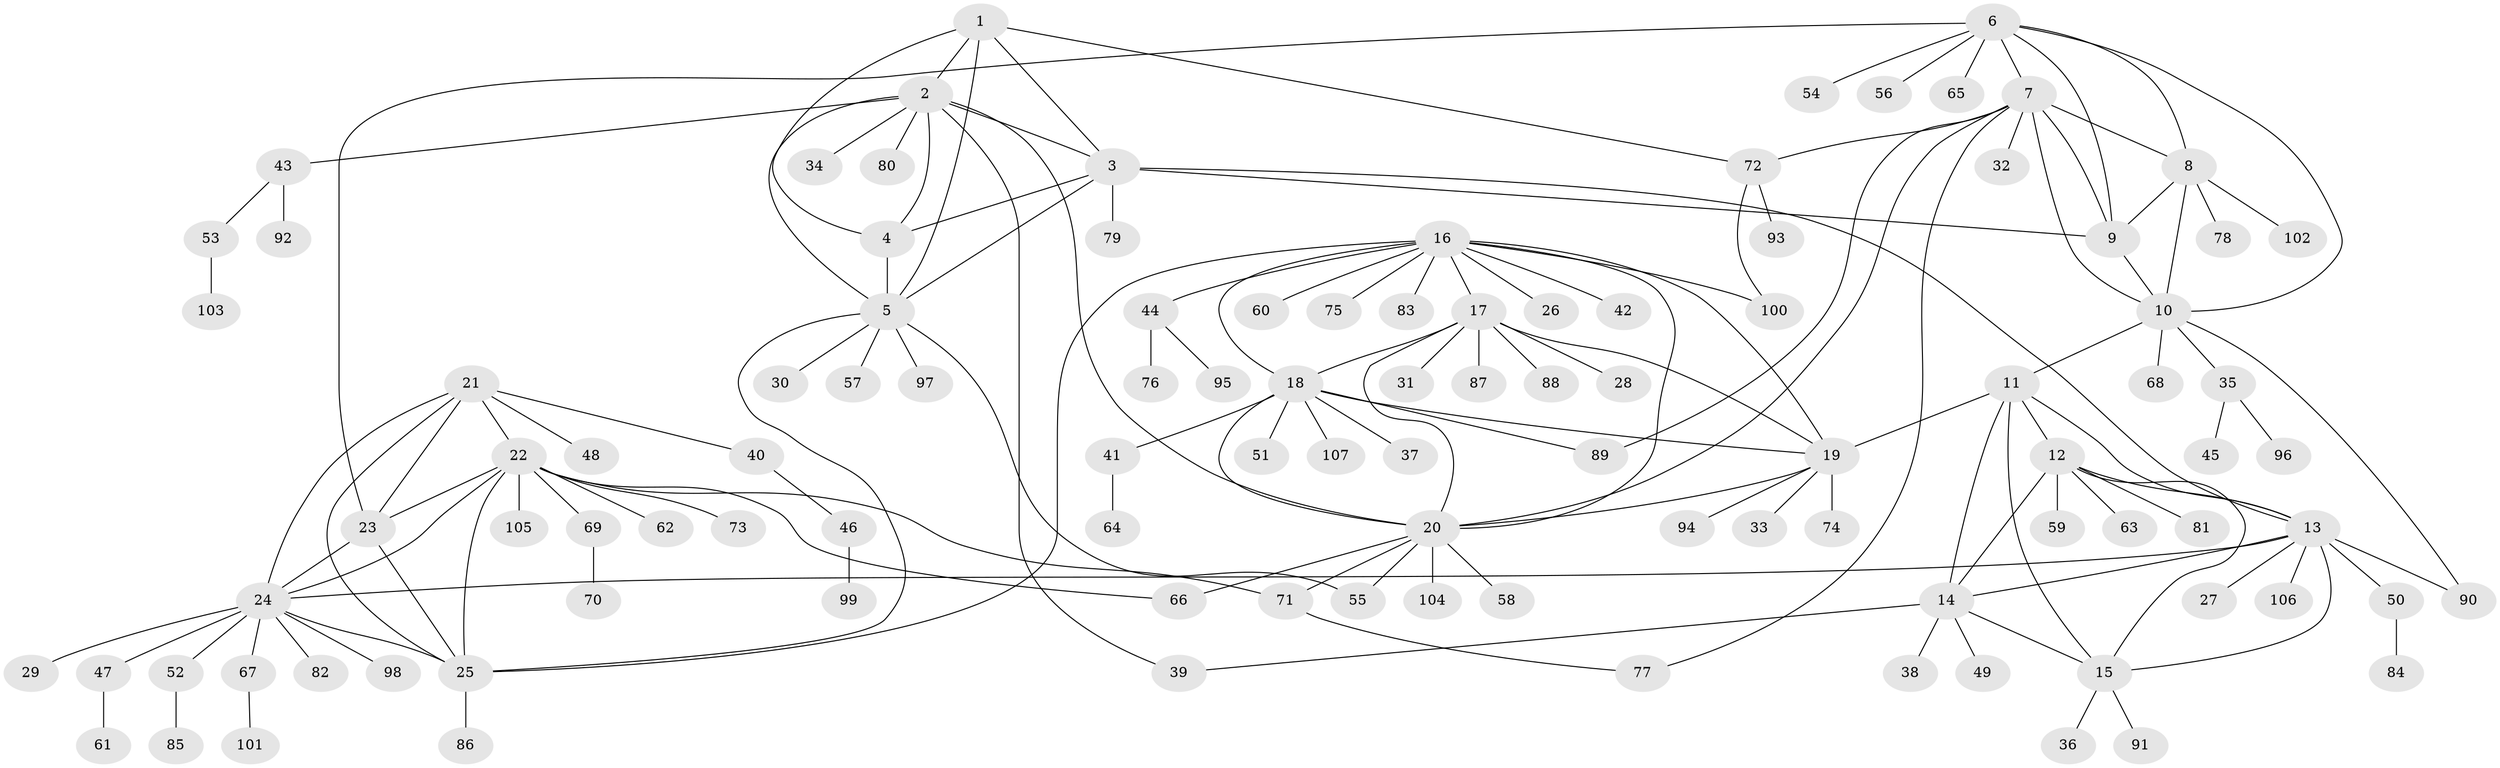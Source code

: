 // Generated by graph-tools (version 1.1) at 2025/55/03/09/25 04:55:57]
// undirected, 107 vertices, 151 edges
graph export_dot {
graph [start="1"]
  node [color=gray90,style=filled];
  1;
  2;
  3;
  4;
  5;
  6;
  7;
  8;
  9;
  10;
  11;
  12;
  13;
  14;
  15;
  16;
  17;
  18;
  19;
  20;
  21;
  22;
  23;
  24;
  25;
  26;
  27;
  28;
  29;
  30;
  31;
  32;
  33;
  34;
  35;
  36;
  37;
  38;
  39;
  40;
  41;
  42;
  43;
  44;
  45;
  46;
  47;
  48;
  49;
  50;
  51;
  52;
  53;
  54;
  55;
  56;
  57;
  58;
  59;
  60;
  61;
  62;
  63;
  64;
  65;
  66;
  67;
  68;
  69;
  70;
  71;
  72;
  73;
  74;
  75;
  76;
  77;
  78;
  79;
  80;
  81;
  82;
  83;
  84;
  85;
  86;
  87;
  88;
  89;
  90;
  91;
  92;
  93;
  94;
  95;
  96;
  97;
  98;
  99;
  100;
  101;
  102;
  103;
  104;
  105;
  106;
  107;
  1 -- 2;
  1 -- 3;
  1 -- 4;
  1 -- 5;
  1 -- 72;
  2 -- 3;
  2 -- 4;
  2 -- 5;
  2 -- 20;
  2 -- 34;
  2 -- 39;
  2 -- 43;
  2 -- 80;
  3 -- 4;
  3 -- 5;
  3 -- 9;
  3 -- 13;
  3 -- 79;
  4 -- 5;
  5 -- 25;
  5 -- 30;
  5 -- 55;
  5 -- 57;
  5 -- 97;
  6 -- 7;
  6 -- 8;
  6 -- 9;
  6 -- 10;
  6 -- 23;
  6 -- 54;
  6 -- 56;
  6 -- 65;
  7 -- 8;
  7 -- 9;
  7 -- 10;
  7 -- 20;
  7 -- 32;
  7 -- 72;
  7 -- 77;
  7 -- 89;
  8 -- 9;
  8 -- 10;
  8 -- 78;
  8 -- 102;
  9 -- 10;
  10 -- 11;
  10 -- 35;
  10 -- 68;
  10 -- 90;
  11 -- 12;
  11 -- 13;
  11 -- 14;
  11 -- 15;
  11 -- 19;
  12 -- 13;
  12 -- 14;
  12 -- 15;
  12 -- 59;
  12 -- 63;
  12 -- 81;
  13 -- 14;
  13 -- 15;
  13 -- 24;
  13 -- 27;
  13 -- 50;
  13 -- 90;
  13 -- 106;
  14 -- 15;
  14 -- 38;
  14 -- 39;
  14 -- 49;
  15 -- 36;
  15 -- 91;
  16 -- 17;
  16 -- 18;
  16 -- 19;
  16 -- 20;
  16 -- 25;
  16 -- 26;
  16 -- 42;
  16 -- 44;
  16 -- 60;
  16 -- 75;
  16 -- 83;
  16 -- 100;
  17 -- 18;
  17 -- 19;
  17 -- 20;
  17 -- 28;
  17 -- 31;
  17 -- 87;
  17 -- 88;
  18 -- 19;
  18 -- 20;
  18 -- 37;
  18 -- 41;
  18 -- 51;
  18 -- 89;
  18 -- 107;
  19 -- 20;
  19 -- 33;
  19 -- 74;
  19 -- 94;
  20 -- 55;
  20 -- 58;
  20 -- 66;
  20 -- 71;
  20 -- 104;
  21 -- 22;
  21 -- 23;
  21 -- 24;
  21 -- 25;
  21 -- 40;
  21 -- 48;
  22 -- 23;
  22 -- 24;
  22 -- 25;
  22 -- 62;
  22 -- 66;
  22 -- 69;
  22 -- 71;
  22 -- 73;
  22 -- 105;
  23 -- 24;
  23 -- 25;
  24 -- 25;
  24 -- 29;
  24 -- 47;
  24 -- 52;
  24 -- 67;
  24 -- 82;
  24 -- 98;
  25 -- 86;
  35 -- 45;
  35 -- 96;
  40 -- 46;
  41 -- 64;
  43 -- 53;
  43 -- 92;
  44 -- 76;
  44 -- 95;
  46 -- 99;
  47 -- 61;
  50 -- 84;
  52 -- 85;
  53 -- 103;
  67 -- 101;
  69 -- 70;
  71 -- 77;
  72 -- 93;
  72 -- 100;
}
